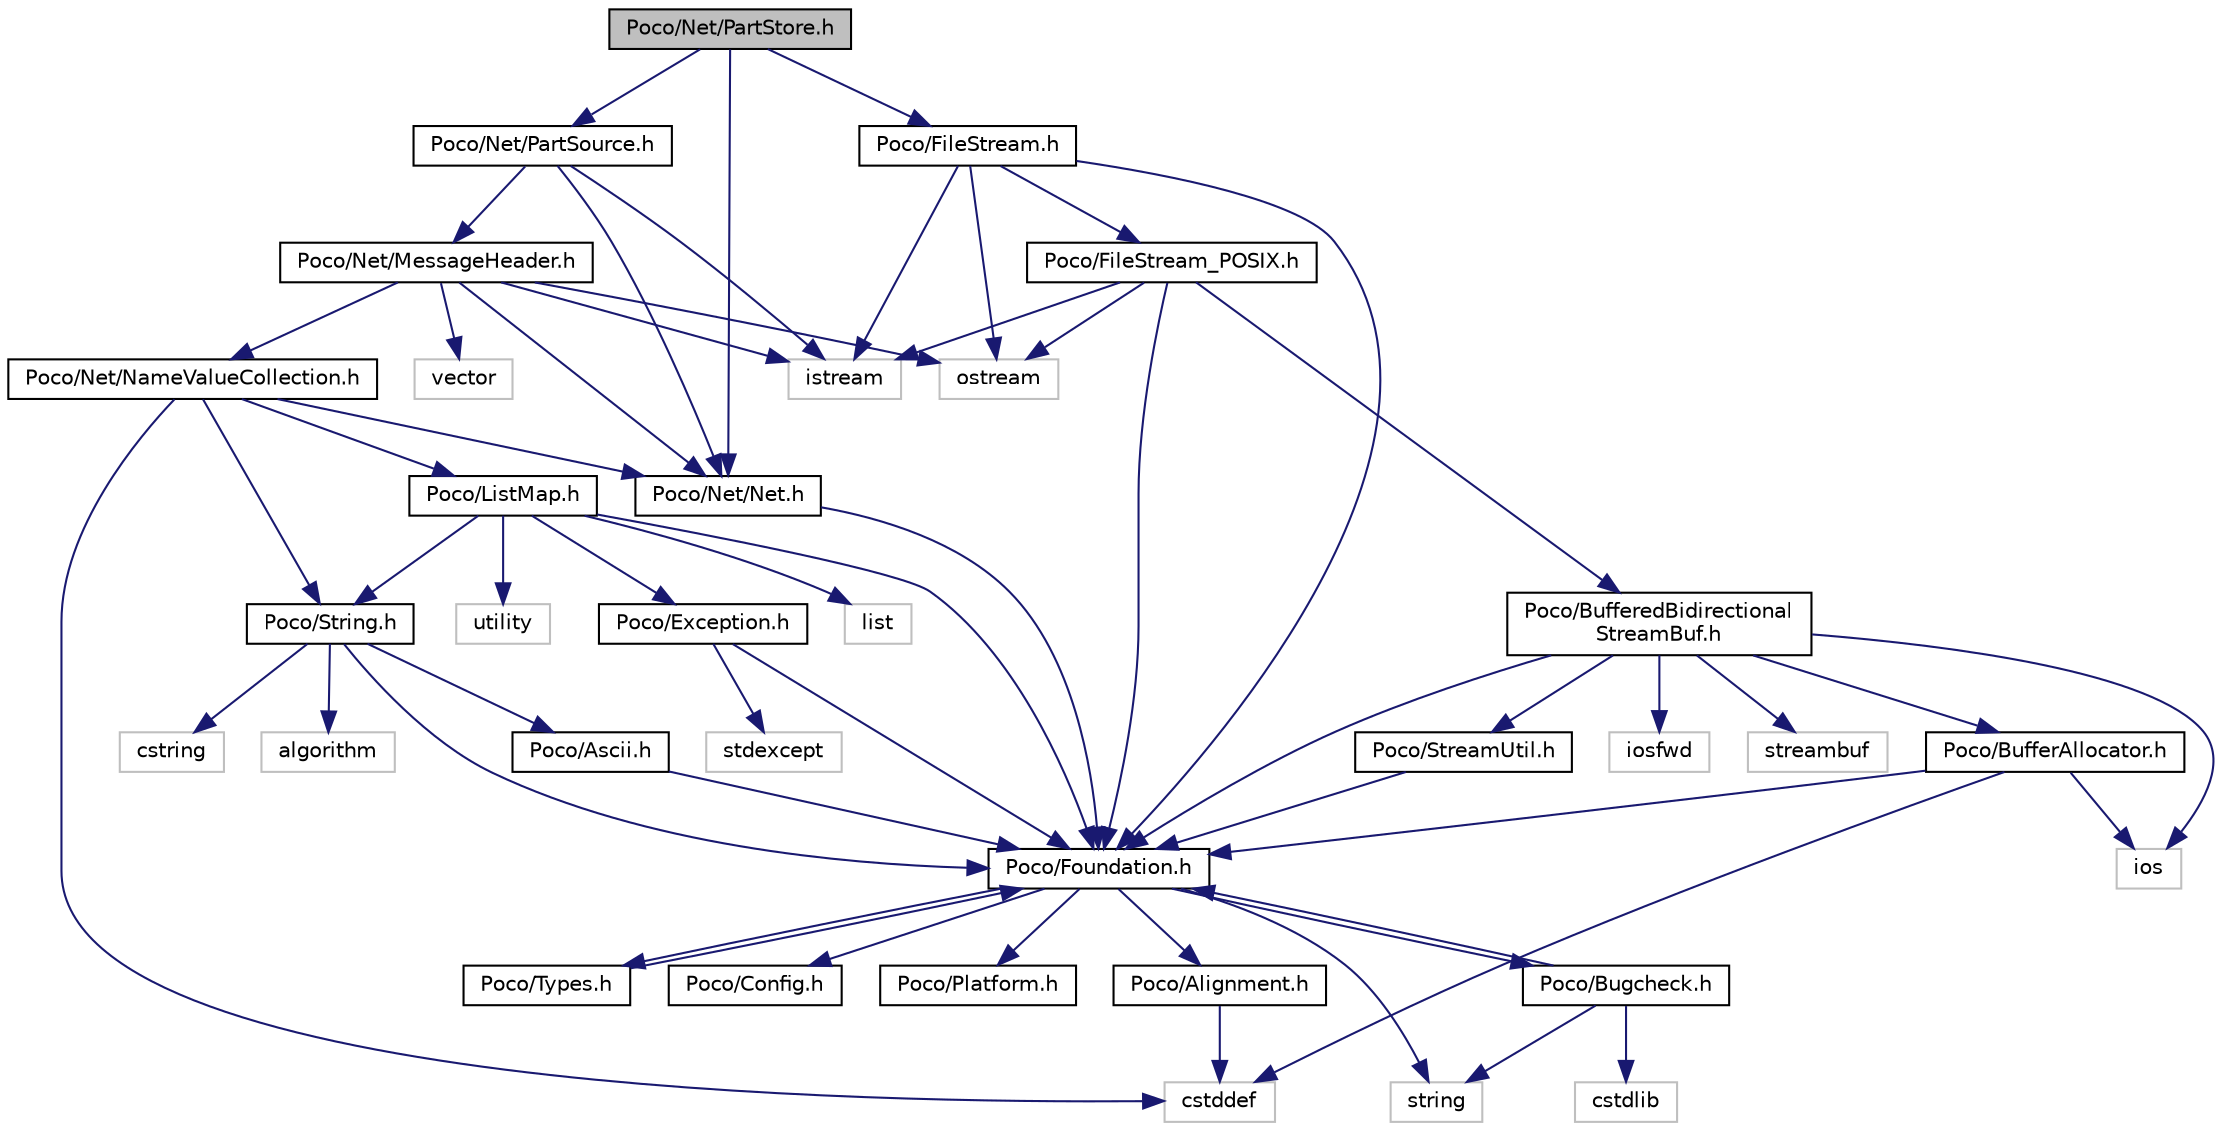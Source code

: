 digraph "Poco/Net/PartStore.h"
{
 // LATEX_PDF_SIZE
  edge [fontname="Helvetica",fontsize="10",labelfontname="Helvetica",labelfontsize="10"];
  node [fontname="Helvetica",fontsize="10",shape=record];
  Node1 [label="Poco/Net/PartStore.h",height=0.2,width=0.4,color="black", fillcolor="grey75", style="filled", fontcolor="black",tooltip=" "];
  Node1 -> Node2 [color="midnightblue",fontsize="10",style="solid",fontname="Helvetica"];
  Node2 [label="Poco/Net/Net.h",height=0.2,width=0.4,color="black", fillcolor="white", style="filled",URL="$Net_8h.html",tooltip=" "];
  Node2 -> Node3 [color="midnightblue",fontsize="10",style="solid",fontname="Helvetica"];
  Node3 [label="Poco/Foundation.h",height=0.2,width=0.4,color="black", fillcolor="white", style="filled",URL="$Foundation_8h.html",tooltip=" "];
  Node3 -> Node4 [color="midnightblue",fontsize="10",style="solid",fontname="Helvetica"];
  Node4 [label="Poco/Config.h",height=0.2,width=0.4,color="black", fillcolor="white", style="filled",URL="$Config_8h.html",tooltip=" "];
  Node3 -> Node5 [color="midnightblue",fontsize="10",style="solid",fontname="Helvetica"];
  Node5 [label="Poco/Platform.h",height=0.2,width=0.4,color="black", fillcolor="white", style="filled",URL="$Platform_8h.html",tooltip=" "];
  Node3 -> Node6 [color="midnightblue",fontsize="10",style="solid",fontname="Helvetica"];
  Node6 [label="Poco/Alignment.h",height=0.2,width=0.4,color="black", fillcolor="white", style="filled",URL="$Alignment_8h.html",tooltip=" "];
  Node6 -> Node7 [color="midnightblue",fontsize="10",style="solid",fontname="Helvetica"];
  Node7 [label="cstddef",height=0.2,width=0.4,color="grey75", fillcolor="white", style="filled",tooltip=" "];
  Node3 -> Node8 [color="midnightblue",fontsize="10",style="solid",fontname="Helvetica"];
  Node8 [label="Poco/Bugcheck.h",height=0.2,width=0.4,color="black", fillcolor="white", style="filled",URL="$Bugcheck_8h.html",tooltip=" "];
  Node8 -> Node3 [color="midnightblue",fontsize="10",style="solid",fontname="Helvetica"];
  Node8 -> Node9 [color="midnightblue",fontsize="10",style="solid",fontname="Helvetica"];
  Node9 [label="string",height=0.2,width=0.4,color="grey75", fillcolor="white", style="filled",tooltip=" "];
  Node8 -> Node10 [color="midnightblue",fontsize="10",style="solid",fontname="Helvetica"];
  Node10 [label="cstdlib",height=0.2,width=0.4,color="grey75", fillcolor="white", style="filled",tooltip=" "];
  Node3 -> Node11 [color="midnightblue",fontsize="10",style="solid",fontname="Helvetica"];
  Node11 [label="Poco/Types.h",height=0.2,width=0.4,color="black", fillcolor="white", style="filled",URL="$Types_8h.html",tooltip=" "];
  Node11 -> Node3 [color="midnightblue",fontsize="10",style="solid",fontname="Helvetica"];
  Node3 -> Node9 [color="midnightblue",fontsize="10",style="solid",fontname="Helvetica"];
  Node1 -> Node12 [color="midnightblue",fontsize="10",style="solid",fontname="Helvetica"];
  Node12 [label="Poco/Net/PartSource.h",height=0.2,width=0.4,color="black", fillcolor="white", style="filled",URL="$PartSource_8h.html",tooltip=" "];
  Node12 -> Node2 [color="midnightblue",fontsize="10",style="solid",fontname="Helvetica"];
  Node12 -> Node13 [color="midnightblue",fontsize="10",style="solid",fontname="Helvetica"];
  Node13 [label="Poco/Net/MessageHeader.h",height=0.2,width=0.4,color="black", fillcolor="white", style="filled",URL="$MessageHeader_8h.html",tooltip=" "];
  Node13 -> Node2 [color="midnightblue",fontsize="10",style="solid",fontname="Helvetica"];
  Node13 -> Node14 [color="midnightblue",fontsize="10",style="solid",fontname="Helvetica"];
  Node14 [label="Poco/Net/NameValueCollection.h",height=0.2,width=0.4,color="black", fillcolor="white", style="filled",URL="$NameValueCollection_8h.html",tooltip=" "];
  Node14 -> Node2 [color="midnightblue",fontsize="10",style="solid",fontname="Helvetica"];
  Node14 -> Node15 [color="midnightblue",fontsize="10",style="solid",fontname="Helvetica"];
  Node15 [label="Poco/String.h",height=0.2,width=0.4,color="black", fillcolor="white", style="filled",URL="$String_8h.html",tooltip=" "];
  Node15 -> Node3 [color="midnightblue",fontsize="10",style="solid",fontname="Helvetica"];
  Node15 -> Node16 [color="midnightblue",fontsize="10",style="solid",fontname="Helvetica"];
  Node16 [label="Poco/Ascii.h",height=0.2,width=0.4,color="black", fillcolor="white", style="filled",URL="$Ascii_8h.html",tooltip=" "];
  Node16 -> Node3 [color="midnightblue",fontsize="10",style="solid",fontname="Helvetica"];
  Node15 -> Node17 [color="midnightblue",fontsize="10",style="solid",fontname="Helvetica"];
  Node17 [label="cstring",height=0.2,width=0.4,color="grey75", fillcolor="white", style="filled",tooltip=" "];
  Node15 -> Node18 [color="midnightblue",fontsize="10",style="solid",fontname="Helvetica"];
  Node18 [label="algorithm",height=0.2,width=0.4,color="grey75", fillcolor="white", style="filled",tooltip=" "];
  Node14 -> Node19 [color="midnightblue",fontsize="10",style="solid",fontname="Helvetica"];
  Node19 [label="Poco/ListMap.h",height=0.2,width=0.4,color="black", fillcolor="white", style="filled",URL="$ListMap_8h.html",tooltip=" "];
  Node19 -> Node3 [color="midnightblue",fontsize="10",style="solid",fontname="Helvetica"];
  Node19 -> Node15 [color="midnightblue",fontsize="10",style="solid",fontname="Helvetica"];
  Node19 -> Node20 [color="midnightblue",fontsize="10",style="solid",fontname="Helvetica"];
  Node20 [label="Poco/Exception.h",height=0.2,width=0.4,color="black", fillcolor="white", style="filled",URL="$Exception_8h.html",tooltip=" "];
  Node20 -> Node3 [color="midnightblue",fontsize="10",style="solid",fontname="Helvetica"];
  Node20 -> Node21 [color="midnightblue",fontsize="10",style="solid",fontname="Helvetica"];
  Node21 [label="stdexcept",height=0.2,width=0.4,color="grey75", fillcolor="white", style="filled",tooltip=" "];
  Node19 -> Node22 [color="midnightblue",fontsize="10",style="solid",fontname="Helvetica"];
  Node22 [label="list",height=0.2,width=0.4,color="grey75", fillcolor="white", style="filled",tooltip=" "];
  Node19 -> Node23 [color="midnightblue",fontsize="10",style="solid",fontname="Helvetica"];
  Node23 [label="utility",height=0.2,width=0.4,color="grey75", fillcolor="white", style="filled",tooltip=" "];
  Node14 -> Node7 [color="midnightblue",fontsize="10",style="solid",fontname="Helvetica"];
  Node13 -> Node24 [color="midnightblue",fontsize="10",style="solid",fontname="Helvetica"];
  Node24 [label="ostream",height=0.2,width=0.4,color="grey75", fillcolor="white", style="filled",tooltip=" "];
  Node13 -> Node25 [color="midnightblue",fontsize="10",style="solid",fontname="Helvetica"];
  Node25 [label="istream",height=0.2,width=0.4,color="grey75", fillcolor="white", style="filled",tooltip=" "];
  Node13 -> Node26 [color="midnightblue",fontsize="10",style="solid",fontname="Helvetica"];
  Node26 [label="vector",height=0.2,width=0.4,color="grey75", fillcolor="white", style="filled",tooltip=" "];
  Node12 -> Node25 [color="midnightblue",fontsize="10",style="solid",fontname="Helvetica"];
  Node1 -> Node27 [color="midnightblue",fontsize="10",style="solid",fontname="Helvetica"];
  Node27 [label="Poco/FileStream.h",height=0.2,width=0.4,color="black", fillcolor="white", style="filled",URL="$FileStream_8h.html",tooltip=" "];
  Node27 -> Node3 [color="midnightblue",fontsize="10",style="solid",fontname="Helvetica"];
  Node27 -> Node28 [color="midnightblue",fontsize="10",style="solid",fontname="Helvetica"];
  Node28 [label="Poco/FileStream_POSIX.h",height=0.2,width=0.4,color="black", fillcolor="white", style="filled",URL="$FileStream__POSIX_8h.html",tooltip=" "];
  Node28 -> Node3 [color="midnightblue",fontsize="10",style="solid",fontname="Helvetica"];
  Node28 -> Node29 [color="midnightblue",fontsize="10",style="solid",fontname="Helvetica"];
  Node29 [label="Poco/BufferedBidirectional\lStreamBuf.h",height=0.2,width=0.4,color="black", fillcolor="white", style="filled",URL="$BufferedBidirectionalStreamBuf_8h.html",tooltip=" "];
  Node29 -> Node3 [color="midnightblue",fontsize="10",style="solid",fontname="Helvetica"];
  Node29 -> Node30 [color="midnightblue",fontsize="10",style="solid",fontname="Helvetica"];
  Node30 [label="Poco/BufferAllocator.h",height=0.2,width=0.4,color="black", fillcolor="white", style="filled",URL="$BufferAllocator_8h.html",tooltip=" "];
  Node30 -> Node3 [color="midnightblue",fontsize="10",style="solid",fontname="Helvetica"];
  Node30 -> Node31 [color="midnightblue",fontsize="10",style="solid",fontname="Helvetica"];
  Node31 [label="ios",height=0.2,width=0.4,color="grey75", fillcolor="white", style="filled",tooltip=" "];
  Node30 -> Node7 [color="midnightblue",fontsize="10",style="solid",fontname="Helvetica"];
  Node29 -> Node32 [color="midnightblue",fontsize="10",style="solid",fontname="Helvetica"];
  Node32 [label="Poco/StreamUtil.h",height=0.2,width=0.4,color="black", fillcolor="white", style="filled",URL="$StreamUtil_8h.html",tooltip=" "];
  Node32 -> Node3 [color="midnightblue",fontsize="10",style="solid",fontname="Helvetica"];
  Node29 -> Node33 [color="midnightblue",fontsize="10",style="solid",fontname="Helvetica"];
  Node33 [label="streambuf",height=0.2,width=0.4,color="grey75", fillcolor="white", style="filled",tooltip=" "];
  Node29 -> Node34 [color="midnightblue",fontsize="10",style="solid",fontname="Helvetica"];
  Node34 [label="iosfwd",height=0.2,width=0.4,color="grey75", fillcolor="white", style="filled",tooltip=" "];
  Node29 -> Node31 [color="midnightblue",fontsize="10",style="solid",fontname="Helvetica"];
  Node28 -> Node25 [color="midnightblue",fontsize="10",style="solid",fontname="Helvetica"];
  Node28 -> Node24 [color="midnightblue",fontsize="10",style="solid",fontname="Helvetica"];
  Node27 -> Node25 [color="midnightblue",fontsize="10",style="solid",fontname="Helvetica"];
  Node27 -> Node24 [color="midnightblue",fontsize="10",style="solid",fontname="Helvetica"];
}
